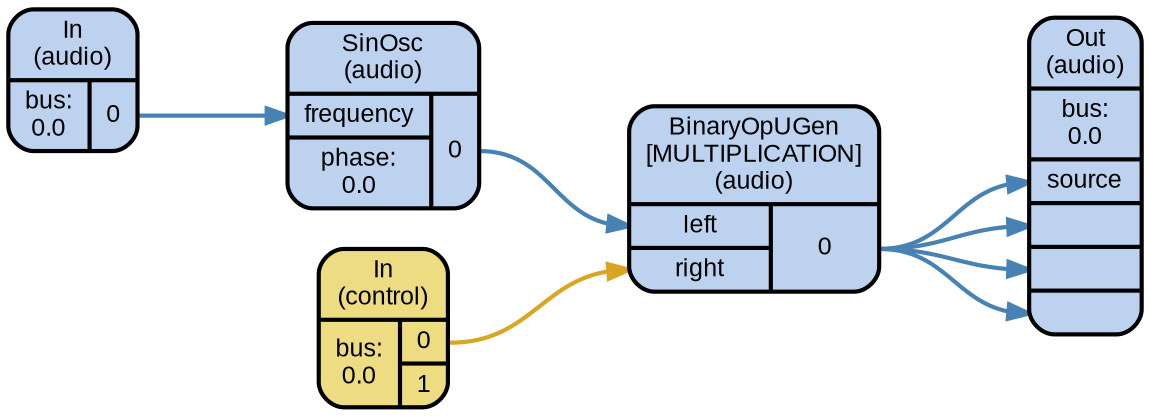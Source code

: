 digraph synthdef_23402ca7101987e4fb19401811cf0513 {
    graph [bgcolor=transparent,
        color=lightslategrey,
        dpi=72,
        fontname=Arial,
        outputorder=edgesfirst,
        overlap=prism,
        penwidth=2,
        rankdir=LR,
        ranksep=1,
        splines=spline,
        style="dotted, rounded"];
    node [fontname=Arial,
        fontsize=12,
        penwidth=2,
        shape=Mrecord,
        style="filled, rounded"];
    edge [penwidth=2];
    ugen_0 [fillcolor=lightsteelblue2,
        label="<f_0> In\n(audio) | { { <f_1_0_0> bus:\n0.0 } | { <f_1_1_0> 0 } }"];
    ugen_1 [fillcolor=lightsteelblue2,
        label="<f_0> SinOsc\n(audio) | { { <f_1_0_0> frequency | <f_1_0_1> phase:\n0.0 } | { <f_1_1_0> 0 } }"];
    ugen_2 [fillcolor=lightgoldenrod2,
        label="<f_0> In\n(control) | { { <f_1_0_0> bus:\n0.0 } | { <f_1_1_0> 0 | <f_1_1_1> 1 } }"];
    ugen_3 [fillcolor=lightsteelblue2,
        label="<f_0> BinaryOpUGen\n[MULTIPLICATION]\n(audio) | { { <f_1_0_0> left | <f_1_0_1> right } | { <f_1_1_0> 0 } }"];
    ugen_4 [fillcolor=lightsteelblue2,
        label="<f_0> Out\n(audio) | { { <f_1_0_0> bus:\n0.0 | <f_1_0_1> source | <f_1_0_2> | <f_1_0_3> | <f_1_0_4> } }"];
    ugen_0:f_1_1_0:e -> ugen_1:f_1_0_0:w [color=steelblue];
    ugen_1:f_1_1_0:e -> ugen_3:f_1_0_0:w [color=steelblue];
    ugen_2:f_1_1_0:e -> ugen_3:f_1_0_1:w [color=goldenrod];
    ugen_3:f_1_1_0:e -> ugen_4:f_1_0_1:w [color=steelblue];
    ugen_3:f_1_1_0:e -> ugen_4:f_1_0_2:w [color=steelblue];
    ugen_3:f_1_1_0:e -> ugen_4:f_1_0_3:w [color=steelblue];
    ugen_3:f_1_1_0:e -> ugen_4:f_1_0_4:w [color=steelblue];
}
